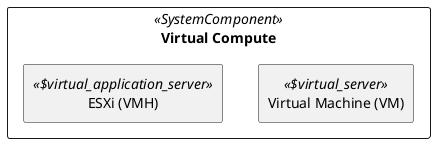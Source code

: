 @startuml


skinparam monochrome true
skinparam componentStyle uml2



show stereotype

rectangle Virtual__F_Compute as "Virtual Compute" <<SystemComponent>> {
	rectangle Virtual__F_Machine__F___N_VM__O_ as "Virtual Machine (VM)" <<$virtual_server>> {
	}		
	rectangle ESXi__F___N_VMH__O_ as "ESXi (VMH)" <<$virtual_application_server>> {
	}		

}

' Begin Protected Region [[layouting]]

' End Protected Region   [[layouting]]

@enduml
' Actifsource ID=[dc5bfacd-eaac-11e8-88d3-bfc6b992bdec,2f1184e0-0a96-11e9-9f72-e5610a9d4cd3,Hash]
